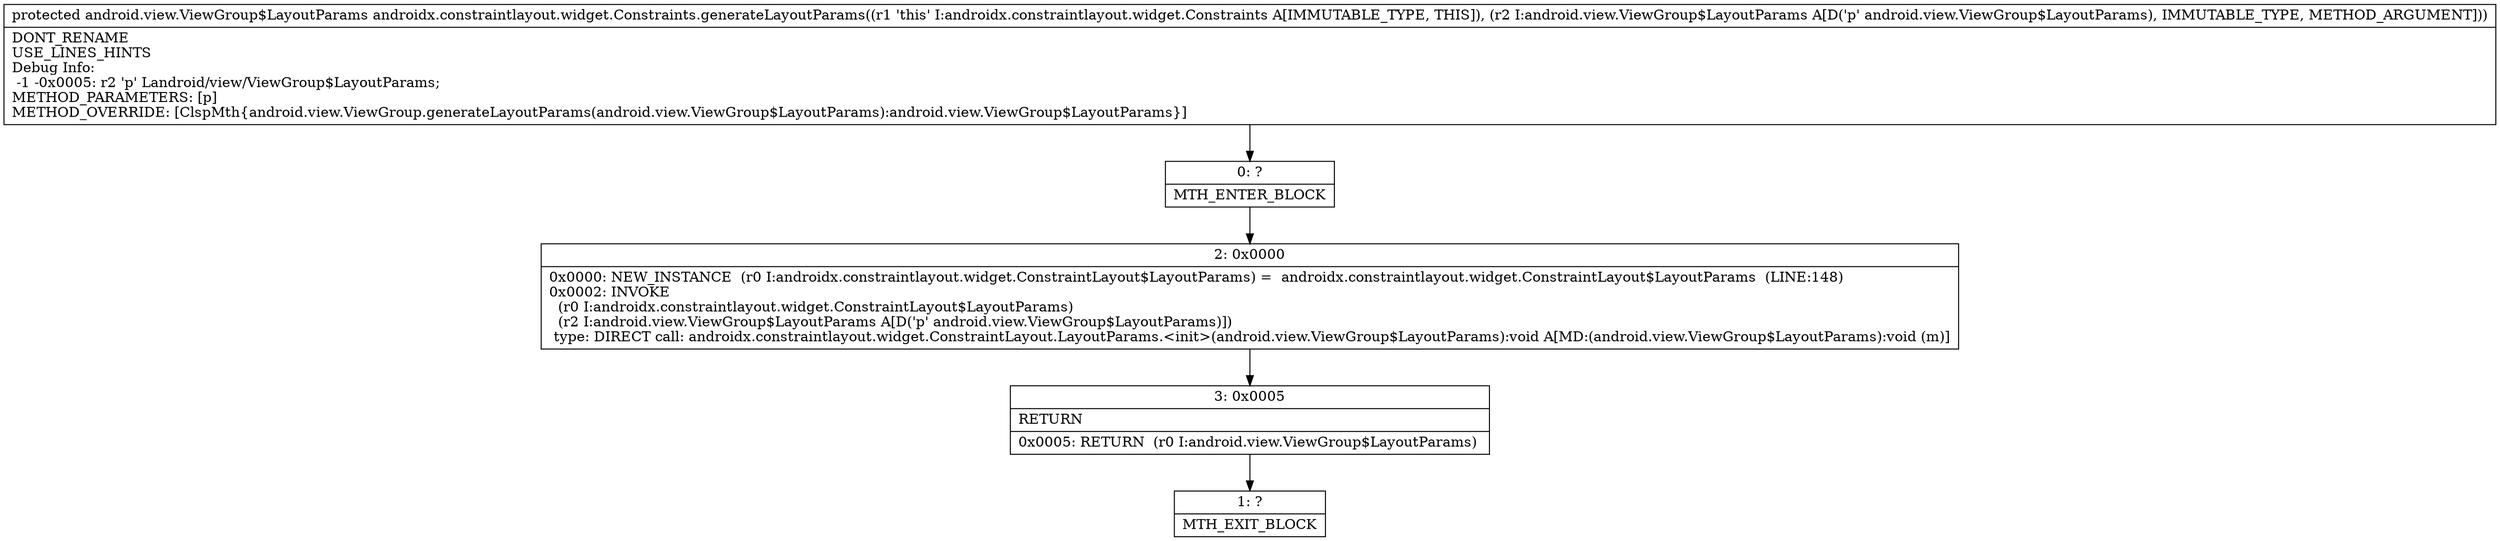 digraph "CFG forandroidx.constraintlayout.widget.Constraints.generateLayoutParams(Landroid\/view\/ViewGroup$LayoutParams;)Landroid\/view\/ViewGroup$LayoutParams;" {
Node_0 [shape=record,label="{0\:\ ?|MTH_ENTER_BLOCK\l}"];
Node_2 [shape=record,label="{2\:\ 0x0000|0x0000: NEW_INSTANCE  (r0 I:androidx.constraintlayout.widget.ConstraintLayout$LayoutParams) =  androidx.constraintlayout.widget.ConstraintLayout$LayoutParams  (LINE:148)\l0x0002: INVOKE  \l  (r0 I:androidx.constraintlayout.widget.ConstraintLayout$LayoutParams)\l  (r2 I:android.view.ViewGroup$LayoutParams A[D('p' android.view.ViewGroup$LayoutParams)])\l type: DIRECT call: androidx.constraintlayout.widget.ConstraintLayout.LayoutParams.\<init\>(android.view.ViewGroup$LayoutParams):void A[MD:(android.view.ViewGroup$LayoutParams):void (m)]\l}"];
Node_3 [shape=record,label="{3\:\ 0x0005|RETURN\l|0x0005: RETURN  (r0 I:android.view.ViewGroup$LayoutParams) \l}"];
Node_1 [shape=record,label="{1\:\ ?|MTH_EXIT_BLOCK\l}"];
MethodNode[shape=record,label="{protected android.view.ViewGroup$LayoutParams androidx.constraintlayout.widget.Constraints.generateLayoutParams((r1 'this' I:androidx.constraintlayout.widget.Constraints A[IMMUTABLE_TYPE, THIS]), (r2 I:android.view.ViewGroup$LayoutParams A[D('p' android.view.ViewGroup$LayoutParams), IMMUTABLE_TYPE, METHOD_ARGUMENT]))  | DONT_RENAME\lUSE_LINES_HINTS\lDebug Info:\l  \-1 \-0x0005: r2 'p' Landroid\/view\/ViewGroup$LayoutParams;\lMETHOD_PARAMETERS: [p]\lMETHOD_OVERRIDE: [ClspMth\{android.view.ViewGroup.generateLayoutParams(android.view.ViewGroup$LayoutParams):android.view.ViewGroup$LayoutParams\}]\l}"];
MethodNode -> Node_0;Node_0 -> Node_2;
Node_2 -> Node_3;
Node_3 -> Node_1;
}

